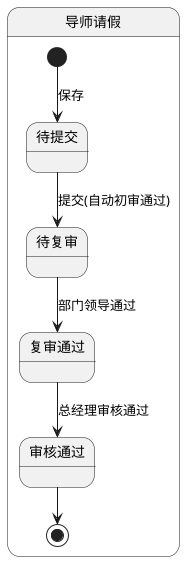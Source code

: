 @startuml

state 导师请假 {

    [*] --> 待提交 : 保存

    待提交 --> 待复审 : 提交(自动初审通过)

    待复审 --> 复审通过 : 部门领导通过

    复审通过 --> 审核通过 : 总经理审核通过

    审核通过 --> [*]

}

@enduml